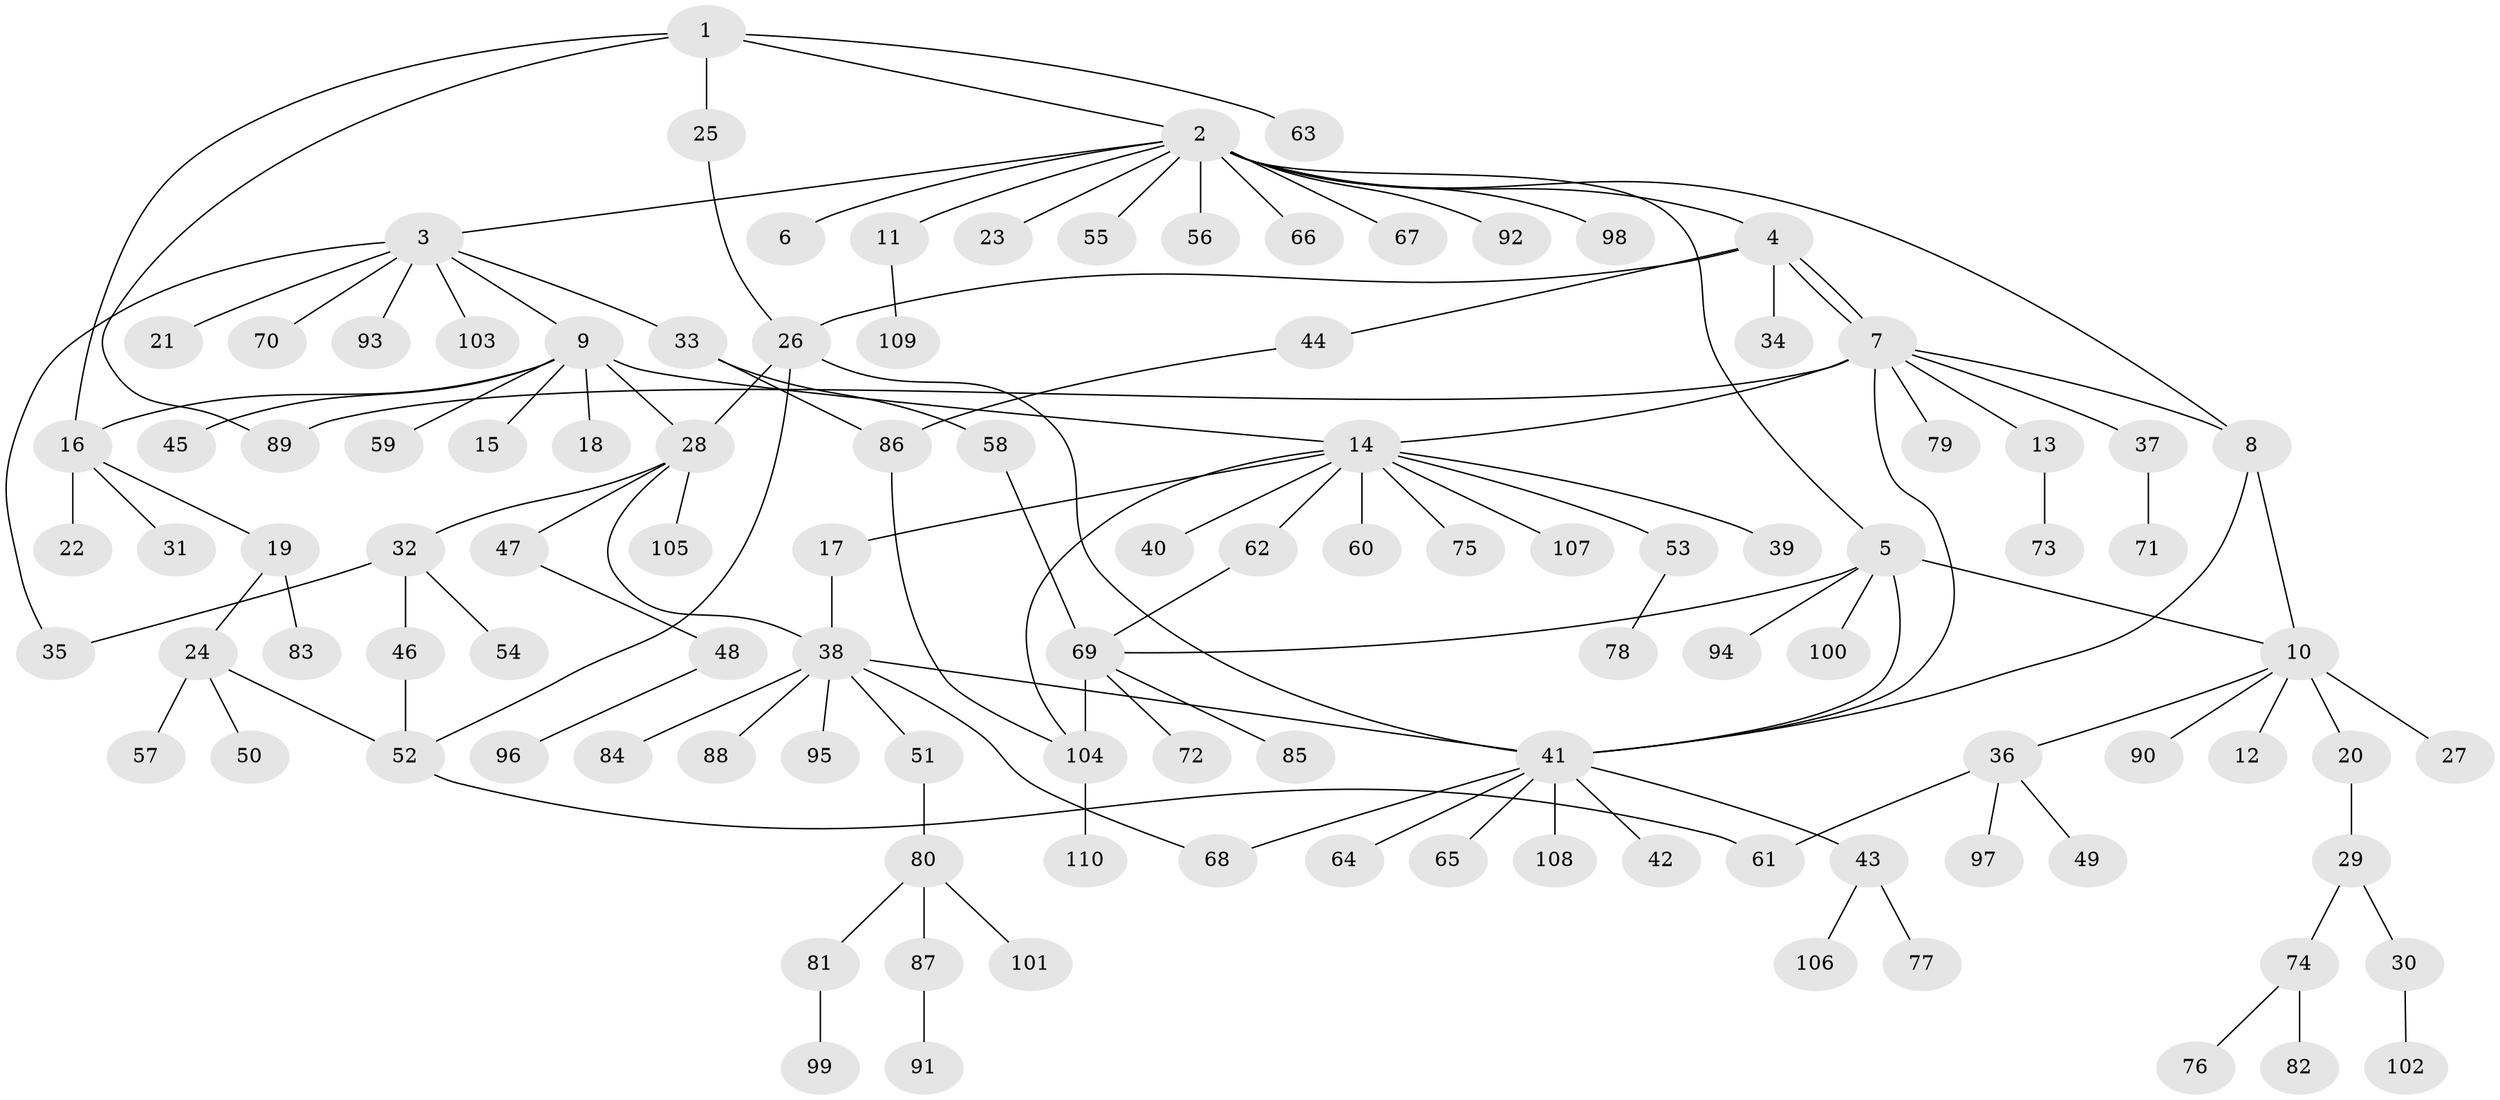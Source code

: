 // coarse degree distribution, {17: 0.011904761904761904, 7: 0.023809523809523808, 6: 0.03571428571428571, 5: 0.03571428571428571, 1: 0.6309523809523809, 8: 0.011904761904761904, 4: 0.07142857142857142, 2: 0.08333333333333333, 11: 0.023809523809523808, 3: 0.05952380952380952, 10: 0.011904761904761904}
// Generated by graph-tools (version 1.1) at 2025/41/03/06/25 10:41:51]
// undirected, 110 vertices, 132 edges
graph export_dot {
graph [start="1"]
  node [color=gray90,style=filled];
  1;
  2;
  3;
  4;
  5;
  6;
  7;
  8;
  9;
  10;
  11;
  12;
  13;
  14;
  15;
  16;
  17;
  18;
  19;
  20;
  21;
  22;
  23;
  24;
  25;
  26;
  27;
  28;
  29;
  30;
  31;
  32;
  33;
  34;
  35;
  36;
  37;
  38;
  39;
  40;
  41;
  42;
  43;
  44;
  45;
  46;
  47;
  48;
  49;
  50;
  51;
  52;
  53;
  54;
  55;
  56;
  57;
  58;
  59;
  60;
  61;
  62;
  63;
  64;
  65;
  66;
  67;
  68;
  69;
  70;
  71;
  72;
  73;
  74;
  75;
  76;
  77;
  78;
  79;
  80;
  81;
  82;
  83;
  84;
  85;
  86;
  87;
  88;
  89;
  90;
  91;
  92;
  93;
  94;
  95;
  96;
  97;
  98;
  99;
  100;
  101;
  102;
  103;
  104;
  105;
  106;
  107;
  108;
  109;
  110;
  1 -- 2;
  1 -- 16;
  1 -- 25;
  1 -- 63;
  1 -- 89;
  2 -- 3;
  2 -- 4;
  2 -- 5;
  2 -- 6;
  2 -- 8;
  2 -- 11;
  2 -- 23;
  2 -- 55;
  2 -- 56;
  2 -- 66;
  2 -- 67;
  2 -- 92;
  2 -- 98;
  3 -- 9;
  3 -- 21;
  3 -- 33;
  3 -- 35;
  3 -- 70;
  3 -- 93;
  3 -- 103;
  4 -- 7;
  4 -- 7;
  4 -- 26;
  4 -- 34;
  4 -- 44;
  5 -- 10;
  5 -- 41;
  5 -- 69;
  5 -- 94;
  5 -- 100;
  7 -- 8;
  7 -- 13;
  7 -- 14;
  7 -- 37;
  7 -- 41;
  7 -- 79;
  7 -- 89;
  8 -- 10;
  8 -- 41;
  9 -- 14;
  9 -- 15;
  9 -- 16;
  9 -- 18;
  9 -- 28;
  9 -- 45;
  9 -- 59;
  10 -- 12;
  10 -- 20;
  10 -- 27;
  10 -- 36;
  10 -- 90;
  11 -- 109;
  13 -- 73;
  14 -- 17;
  14 -- 39;
  14 -- 40;
  14 -- 53;
  14 -- 60;
  14 -- 62;
  14 -- 75;
  14 -- 104;
  14 -- 107;
  16 -- 19;
  16 -- 22;
  16 -- 31;
  17 -- 38;
  19 -- 24;
  19 -- 83;
  20 -- 29;
  24 -- 50;
  24 -- 52;
  24 -- 57;
  25 -- 26;
  26 -- 28;
  26 -- 41;
  26 -- 52;
  28 -- 32;
  28 -- 38;
  28 -- 47;
  28 -- 105;
  29 -- 30;
  29 -- 74;
  30 -- 102;
  32 -- 35;
  32 -- 46;
  32 -- 54;
  33 -- 58;
  33 -- 86;
  36 -- 49;
  36 -- 61;
  36 -- 97;
  37 -- 71;
  38 -- 41;
  38 -- 51;
  38 -- 68;
  38 -- 84;
  38 -- 88;
  38 -- 95;
  41 -- 42;
  41 -- 43;
  41 -- 64;
  41 -- 65;
  41 -- 68;
  41 -- 108;
  43 -- 77;
  43 -- 106;
  44 -- 86;
  46 -- 52;
  47 -- 48;
  48 -- 96;
  51 -- 80;
  52 -- 61;
  53 -- 78;
  58 -- 69;
  62 -- 69;
  69 -- 72;
  69 -- 85;
  69 -- 104;
  74 -- 76;
  74 -- 82;
  80 -- 81;
  80 -- 87;
  80 -- 101;
  81 -- 99;
  86 -- 104;
  87 -- 91;
  104 -- 110;
}
